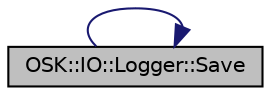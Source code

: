 digraph "OSK::IO::Logger::Save"
{
 // LATEX_PDF_SIZE
  edge [fontname="Helvetica",fontsize="10",labelfontname="Helvetica",labelfontsize="10"];
  node [fontname="Helvetica",fontsize="10",shape=record];
  rankdir="LR";
  Node1 [label="OSK::IO::Logger::Save",height=0.2,width=0.4,color="black", fillcolor="grey75", style="filled", fontcolor="black",tooltip="Guarda el archivo del log, en la ruta especificada en Logger::Start()."];
  Node1 -> Node1 [color="midnightblue",fontsize="10",style="solid",fontname="Helvetica"];
}
